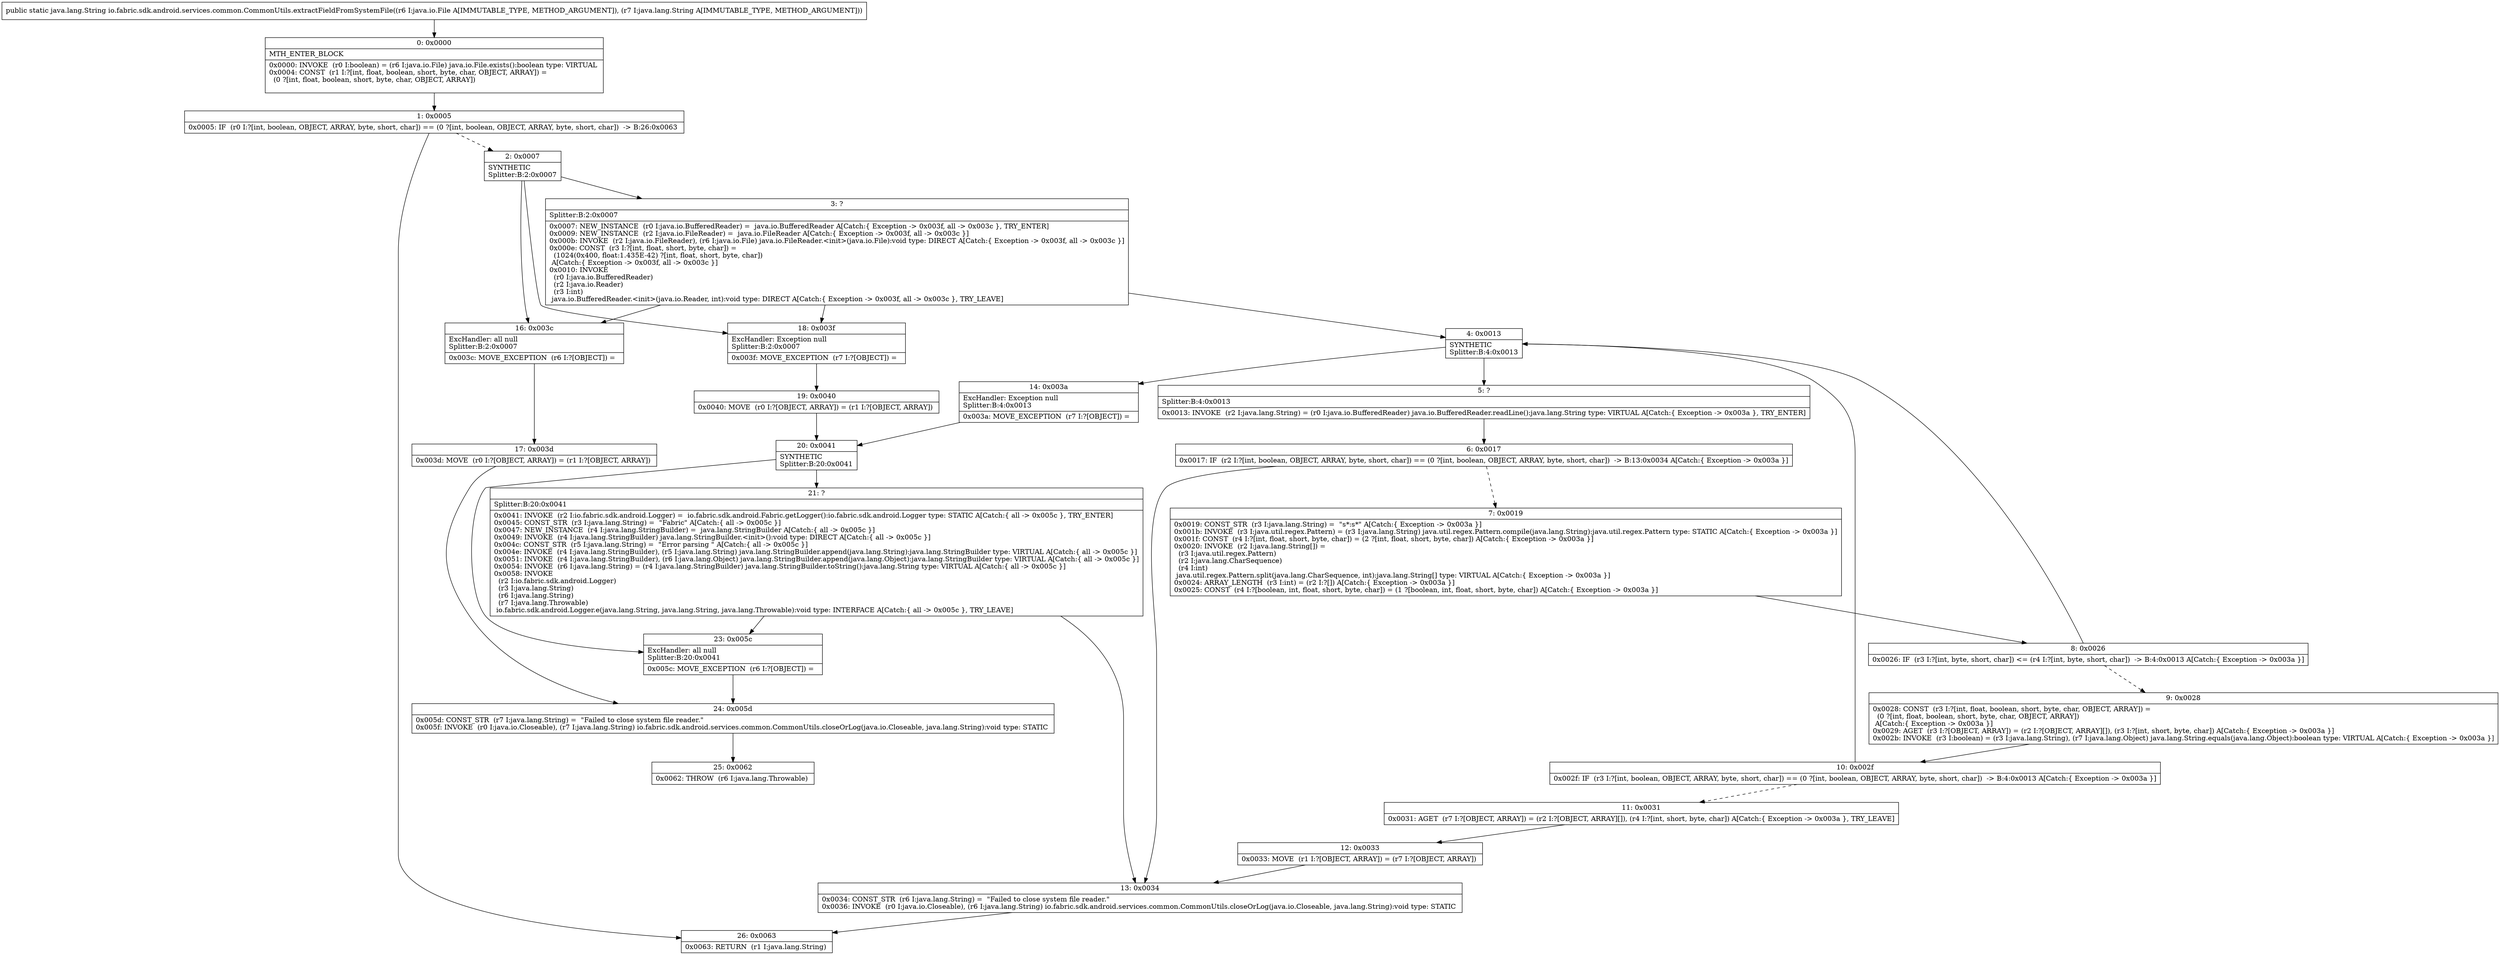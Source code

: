 digraph "CFG forio.fabric.sdk.android.services.common.CommonUtils.extractFieldFromSystemFile(Ljava\/io\/File;Ljava\/lang\/String;)Ljava\/lang\/String;" {
Node_0 [shape=record,label="{0\:\ 0x0000|MTH_ENTER_BLOCK\l|0x0000: INVOKE  (r0 I:boolean) = (r6 I:java.io.File) java.io.File.exists():boolean type: VIRTUAL \l0x0004: CONST  (r1 I:?[int, float, boolean, short, byte, char, OBJECT, ARRAY]) = \l  (0 ?[int, float, boolean, short, byte, char, OBJECT, ARRAY])\l \l}"];
Node_1 [shape=record,label="{1\:\ 0x0005|0x0005: IF  (r0 I:?[int, boolean, OBJECT, ARRAY, byte, short, char]) == (0 ?[int, boolean, OBJECT, ARRAY, byte, short, char])  \-\> B:26:0x0063 \l}"];
Node_2 [shape=record,label="{2\:\ 0x0007|SYNTHETIC\lSplitter:B:2:0x0007\l}"];
Node_3 [shape=record,label="{3\:\ ?|Splitter:B:2:0x0007\l|0x0007: NEW_INSTANCE  (r0 I:java.io.BufferedReader) =  java.io.BufferedReader A[Catch:\{ Exception \-\> 0x003f, all \-\> 0x003c \}, TRY_ENTER]\l0x0009: NEW_INSTANCE  (r2 I:java.io.FileReader) =  java.io.FileReader A[Catch:\{ Exception \-\> 0x003f, all \-\> 0x003c \}]\l0x000b: INVOKE  (r2 I:java.io.FileReader), (r6 I:java.io.File) java.io.FileReader.\<init\>(java.io.File):void type: DIRECT A[Catch:\{ Exception \-\> 0x003f, all \-\> 0x003c \}]\l0x000e: CONST  (r3 I:?[int, float, short, byte, char]) = \l  (1024(0x400, float:1.435E\-42) ?[int, float, short, byte, char])\l A[Catch:\{ Exception \-\> 0x003f, all \-\> 0x003c \}]\l0x0010: INVOKE  \l  (r0 I:java.io.BufferedReader)\l  (r2 I:java.io.Reader)\l  (r3 I:int)\l java.io.BufferedReader.\<init\>(java.io.Reader, int):void type: DIRECT A[Catch:\{ Exception \-\> 0x003f, all \-\> 0x003c \}, TRY_LEAVE]\l}"];
Node_4 [shape=record,label="{4\:\ 0x0013|SYNTHETIC\lSplitter:B:4:0x0013\l}"];
Node_5 [shape=record,label="{5\:\ ?|Splitter:B:4:0x0013\l|0x0013: INVOKE  (r2 I:java.lang.String) = (r0 I:java.io.BufferedReader) java.io.BufferedReader.readLine():java.lang.String type: VIRTUAL A[Catch:\{ Exception \-\> 0x003a \}, TRY_ENTER]\l}"];
Node_6 [shape=record,label="{6\:\ 0x0017|0x0017: IF  (r2 I:?[int, boolean, OBJECT, ARRAY, byte, short, char]) == (0 ?[int, boolean, OBJECT, ARRAY, byte, short, char])  \-\> B:13:0x0034 A[Catch:\{ Exception \-\> 0x003a \}]\l}"];
Node_7 [shape=record,label="{7\:\ 0x0019|0x0019: CONST_STR  (r3 I:java.lang.String) =  \"s*:s*\" A[Catch:\{ Exception \-\> 0x003a \}]\l0x001b: INVOKE  (r3 I:java.util.regex.Pattern) = (r3 I:java.lang.String) java.util.regex.Pattern.compile(java.lang.String):java.util.regex.Pattern type: STATIC A[Catch:\{ Exception \-\> 0x003a \}]\l0x001f: CONST  (r4 I:?[int, float, short, byte, char]) = (2 ?[int, float, short, byte, char]) A[Catch:\{ Exception \-\> 0x003a \}]\l0x0020: INVOKE  (r2 I:java.lang.String[]) = \l  (r3 I:java.util.regex.Pattern)\l  (r2 I:java.lang.CharSequence)\l  (r4 I:int)\l java.util.regex.Pattern.split(java.lang.CharSequence, int):java.lang.String[] type: VIRTUAL A[Catch:\{ Exception \-\> 0x003a \}]\l0x0024: ARRAY_LENGTH  (r3 I:int) = (r2 I:?[]) A[Catch:\{ Exception \-\> 0x003a \}]\l0x0025: CONST  (r4 I:?[boolean, int, float, short, byte, char]) = (1 ?[boolean, int, float, short, byte, char]) A[Catch:\{ Exception \-\> 0x003a \}]\l}"];
Node_8 [shape=record,label="{8\:\ 0x0026|0x0026: IF  (r3 I:?[int, byte, short, char]) \<= (r4 I:?[int, byte, short, char])  \-\> B:4:0x0013 A[Catch:\{ Exception \-\> 0x003a \}]\l}"];
Node_9 [shape=record,label="{9\:\ 0x0028|0x0028: CONST  (r3 I:?[int, float, boolean, short, byte, char, OBJECT, ARRAY]) = \l  (0 ?[int, float, boolean, short, byte, char, OBJECT, ARRAY])\l A[Catch:\{ Exception \-\> 0x003a \}]\l0x0029: AGET  (r3 I:?[OBJECT, ARRAY]) = (r2 I:?[OBJECT, ARRAY][]), (r3 I:?[int, short, byte, char]) A[Catch:\{ Exception \-\> 0x003a \}]\l0x002b: INVOKE  (r3 I:boolean) = (r3 I:java.lang.String), (r7 I:java.lang.Object) java.lang.String.equals(java.lang.Object):boolean type: VIRTUAL A[Catch:\{ Exception \-\> 0x003a \}]\l}"];
Node_10 [shape=record,label="{10\:\ 0x002f|0x002f: IF  (r3 I:?[int, boolean, OBJECT, ARRAY, byte, short, char]) == (0 ?[int, boolean, OBJECT, ARRAY, byte, short, char])  \-\> B:4:0x0013 A[Catch:\{ Exception \-\> 0x003a \}]\l}"];
Node_11 [shape=record,label="{11\:\ 0x0031|0x0031: AGET  (r7 I:?[OBJECT, ARRAY]) = (r2 I:?[OBJECT, ARRAY][]), (r4 I:?[int, short, byte, char]) A[Catch:\{ Exception \-\> 0x003a \}, TRY_LEAVE]\l}"];
Node_12 [shape=record,label="{12\:\ 0x0033|0x0033: MOVE  (r1 I:?[OBJECT, ARRAY]) = (r7 I:?[OBJECT, ARRAY]) \l}"];
Node_13 [shape=record,label="{13\:\ 0x0034|0x0034: CONST_STR  (r6 I:java.lang.String) =  \"Failed to close system file reader.\" \l0x0036: INVOKE  (r0 I:java.io.Closeable), (r6 I:java.lang.String) io.fabric.sdk.android.services.common.CommonUtils.closeOrLog(java.io.Closeable, java.lang.String):void type: STATIC \l}"];
Node_14 [shape=record,label="{14\:\ 0x003a|ExcHandler: Exception null\lSplitter:B:4:0x0013\l|0x003a: MOVE_EXCEPTION  (r7 I:?[OBJECT]) =  \l}"];
Node_16 [shape=record,label="{16\:\ 0x003c|ExcHandler: all null\lSplitter:B:2:0x0007\l|0x003c: MOVE_EXCEPTION  (r6 I:?[OBJECT]) =  \l}"];
Node_17 [shape=record,label="{17\:\ 0x003d|0x003d: MOVE  (r0 I:?[OBJECT, ARRAY]) = (r1 I:?[OBJECT, ARRAY]) \l}"];
Node_18 [shape=record,label="{18\:\ 0x003f|ExcHandler: Exception null\lSplitter:B:2:0x0007\l|0x003f: MOVE_EXCEPTION  (r7 I:?[OBJECT]) =  \l}"];
Node_19 [shape=record,label="{19\:\ 0x0040|0x0040: MOVE  (r0 I:?[OBJECT, ARRAY]) = (r1 I:?[OBJECT, ARRAY]) \l}"];
Node_20 [shape=record,label="{20\:\ 0x0041|SYNTHETIC\lSplitter:B:20:0x0041\l}"];
Node_21 [shape=record,label="{21\:\ ?|Splitter:B:20:0x0041\l|0x0041: INVOKE  (r2 I:io.fabric.sdk.android.Logger) =  io.fabric.sdk.android.Fabric.getLogger():io.fabric.sdk.android.Logger type: STATIC A[Catch:\{ all \-\> 0x005c \}, TRY_ENTER]\l0x0045: CONST_STR  (r3 I:java.lang.String) =  \"Fabric\" A[Catch:\{ all \-\> 0x005c \}]\l0x0047: NEW_INSTANCE  (r4 I:java.lang.StringBuilder) =  java.lang.StringBuilder A[Catch:\{ all \-\> 0x005c \}]\l0x0049: INVOKE  (r4 I:java.lang.StringBuilder) java.lang.StringBuilder.\<init\>():void type: DIRECT A[Catch:\{ all \-\> 0x005c \}]\l0x004c: CONST_STR  (r5 I:java.lang.String) =  \"Error parsing \" A[Catch:\{ all \-\> 0x005c \}]\l0x004e: INVOKE  (r4 I:java.lang.StringBuilder), (r5 I:java.lang.String) java.lang.StringBuilder.append(java.lang.String):java.lang.StringBuilder type: VIRTUAL A[Catch:\{ all \-\> 0x005c \}]\l0x0051: INVOKE  (r4 I:java.lang.StringBuilder), (r6 I:java.lang.Object) java.lang.StringBuilder.append(java.lang.Object):java.lang.StringBuilder type: VIRTUAL A[Catch:\{ all \-\> 0x005c \}]\l0x0054: INVOKE  (r6 I:java.lang.String) = (r4 I:java.lang.StringBuilder) java.lang.StringBuilder.toString():java.lang.String type: VIRTUAL A[Catch:\{ all \-\> 0x005c \}]\l0x0058: INVOKE  \l  (r2 I:io.fabric.sdk.android.Logger)\l  (r3 I:java.lang.String)\l  (r6 I:java.lang.String)\l  (r7 I:java.lang.Throwable)\l io.fabric.sdk.android.Logger.e(java.lang.String, java.lang.String, java.lang.Throwable):void type: INTERFACE A[Catch:\{ all \-\> 0x005c \}, TRY_LEAVE]\l}"];
Node_23 [shape=record,label="{23\:\ 0x005c|ExcHandler: all null\lSplitter:B:20:0x0041\l|0x005c: MOVE_EXCEPTION  (r6 I:?[OBJECT]) =  \l}"];
Node_24 [shape=record,label="{24\:\ 0x005d|0x005d: CONST_STR  (r7 I:java.lang.String) =  \"Failed to close system file reader.\" \l0x005f: INVOKE  (r0 I:java.io.Closeable), (r7 I:java.lang.String) io.fabric.sdk.android.services.common.CommonUtils.closeOrLog(java.io.Closeable, java.lang.String):void type: STATIC \l}"];
Node_25 [shape=record,label="{25\:\ 0x0062|0x0062: THROW  (r6 I:java.lang.Throwable) \l}"];
Node_26 [shape=record,label="{26\:\ 0x0063|0x0063: RETURN  (r1 I:java.lang.String) \l}"];
MethodNode[shape=record,label="{public static java.lang.String io.fabric.sdk.android.services.common.CommonUtils.extractFieldFromSystemFile((r6 I:java.io.File A[IMMUTABLE_TYPE, METHOD_ARGUMENT]), (r7 I:java.lang.String A[IMMUTABLE_TYPE, METHOD_ARGUMENT])) }"];
MethodNode -> Node_0;
Node_0 -> Node_1;
Node_1 -> Node_2[style=dashed];
Node_1 -> Node_26;
Node_2 -> Node_3;
Node_2 -> Node_18;
Node_2 -> Node_16;
Node_3 -> Node_4;
Node_3 -> Node_18;
Node_3 -> Node_16;
Node_4 -> Node_5;
Node_4 -> Node_14;
Node_5 -> Node_6;
Node_6 -> Node_7[style=dashed];
Node_6 -> Node_13;
Node_7 -> Node_8;
Node_8 -> Node_4;
Node_8 -> Node_9[style=dashed];
Node_9 -> Node_10;
Node_10 -> Node_4;
Node_10 -> Node_11[style=dashed];
Node_11 -> Node_12;
Node_12 -> Node_13;
Node_13 -> Node_26;
Node_14 -> Node_20;
Node_16 -> Node_17;
Node_17 -> Node_24;
Node_18 -> Node_19;
Node_19 -> Node_20;
Node_20 -> Node_21;
Node_20 -> Node_23;
Node_21 -> Node_23;
Node_21 -> Node_13;
Node_23 -> Node_24;
Node_24 -> Node_25;
}

